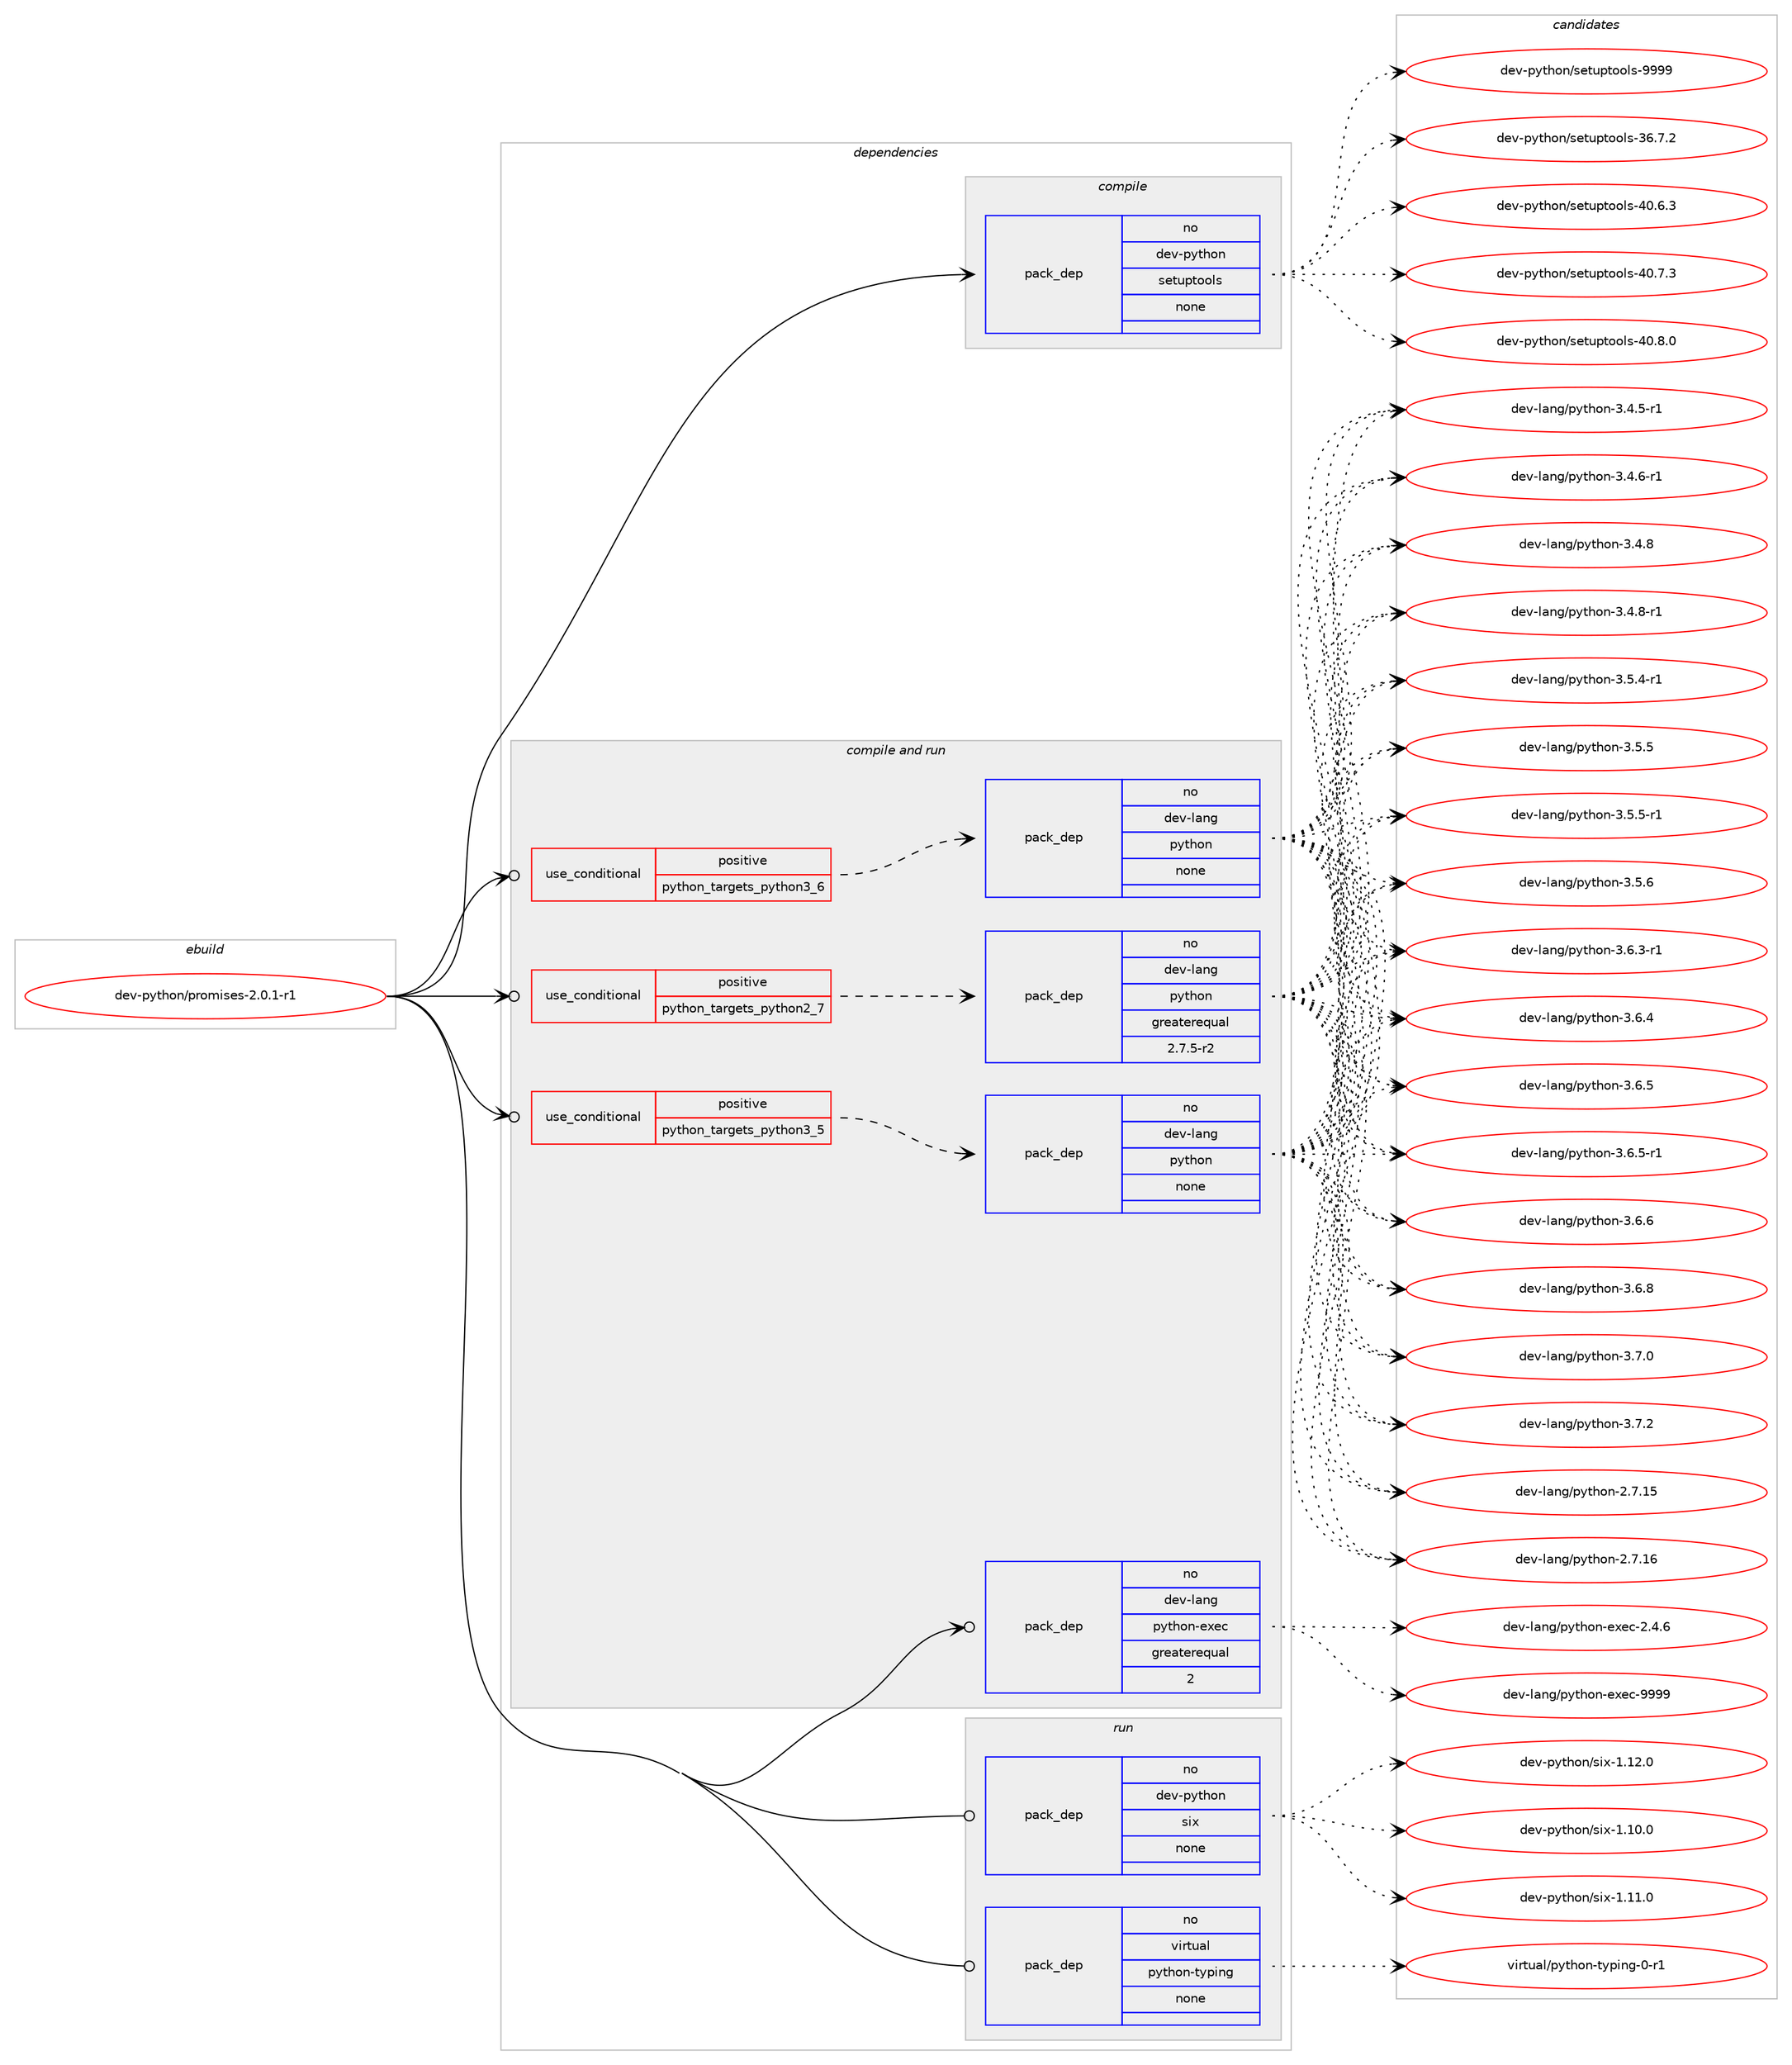digraph prolog {

# *************
# Graph options
# *************

newrank=true;
concentrate=true;
compound=true;
graph [rankdir=LR,fontname=Helvetica,fontsize=10,ranksep=1.5];#, ranksep=2.5, nodesep=0.2];
edge  [arrowhead=vee];
node  [fontname=Helvetica,fontsize=10];

# **********
# The ebuild
# **********

subgraph cluster_leftcol {
color=gray;
rank=same;
label=<<i>ebuild</i>>;
id [label="dev-python/promises-2.0.1-r1", color=red, width=4, href="../dev-python/promises-2.0.1-r1.svg"];
}

# ****************
# The dependencies
# ****************

subgraph cluster_midcol {
color=gray;
label=<<i>dependencies</i>>;
subgraph cluster_compile {
fillcolor="#eeeeee";
style=filled;
label=<<i>compile</i>>;
subgraph pack1023449 {
dependency1426626 [label=<<TABLE BORDER="0" CELLBORDER="1" CELLSPACING="0" CELLPADDING="4" WIDTH="220"><TR><TD ROWSPAN="6" CELLPADDING="30">pack_dep</TD></TR><TR><TD WIDTH="110">no</TD></TR><TR><TD>dev-python</TD></TR><TR><TD>setuptools</TD></TR><TR><TD>none</TD></TR><TR><TD></TD></TR></TABLE>>, shape=none, color=blue];
}
id:e -> dependency1426626:w [weight=20,style="solid",arrowhead="vee"];
}
subgraph cluster_compileandrun {
fillcolor="#eeeeee";
style=filled;
label=<<i>compile and run</i>>;
subgraph cond379863 {
dependency1426627 [label=<<TABLE BORDER="0" CELLBORDER="1" CELLSPACING="0" CELLPADDING="4"><TR><TD ROWSPAN="3" CELLPADDING="10">use_conditional</TD></TR><TR><TD>positive</TD></TR><TR><TD>python_targets_python2_7</TD></TR></TABLE>>, shape=none, color=red];
subgraph pack1023450 {
dependency1426628 [label=<<TABLE BORDER="0" CELLBORDER="1" CELLSPACING="0" CELLPADDING="4" WIDTH="220"><TR><TD ROWSPAN="6" CELLPADDING="30">pack_dep</TD></TR><TR><TD WIDTH="110">no</TD></TR><TR><TD>dev-lang</TD></TR><TR><TD>python</TD></TR><TR><TD>greaterequal</TD></TR><TR><TD>2.7.5-r2</TD></TR></TABLE>>, shape=none, color=blue];
}
dependency1426627:e -> dependency1426628:w [weight=20,style="dashed",arrowhead="vee"];
}
id:e -> dependency1426627:w [weight=20,style="solid",arrowhead="odotvee"];
subgraph cond379864 {
dependency1426629 [label=<<TABLE BORDER="0" CELLBORDER="1" CELLSPACING="0" CELLPADDING="4"><TR><TD ROWSPAN="3" CELLPADDING="10">use_conditional</TD></TR><TR><TD>positive</TD></TR><TR><TD>python_targets_python3_5</TD></TR></TABLE>>, shape=none, color=red];
subgraph pack1023451 {
dependency1426630 [label=<<TABLE BORDER="0" CELLBORDER="1" CELLSPACING="0" CELLPADDING="4" WIDTH="220"><TR><TD ROWSPAN="6" CELLPADDING="30">pack_dep</TD></TR><TR><TD WIDTH="110">no</TD></TR><TR><TD>dev-lang</TD></TR><TR><TD>python</TD></TR><TR><TD>none</TD></TR><TR><TD></TD></TR></TABLE>>, shape=none, color=blue];
}
dependency1426629:e -> dependency1426630:w [weight=20,style="dashed",arrowhead="vee"];
}
id:e -> dependency1426629:w [weight=20,style="solid",arrowhead="odotvee"];
subgraph cond379865 {
dependency1426631 [label=<<TABLE BORDER="0" CELLBORDER="1" CELLSPACING="0" CELLPADDING="4"><TR><TD ROWSPAN="3" CELLPADDING="10">use_conditional</TD></TR><TR><TD>positive</TD></TR><TR><TD>python_targets_python3_6</TD></TR></TABLE>>, shape=none, color=red];
subgraph pack1023452 {
dependency1426632 [label=<<TABLE BORDER="0" CELLBORDER="1" CELLSPACING="0" CELLPADDING="4" WIDTH="220"><TR><TD ROWSPAN="6" CELLPADDING="30">pack_dep</TD></TR><TR><TD WIDTH="110">no</TD></TR><TR><TD>dev-lang</TD></TR><TR><TD>python</TD></TR><TR><TD>none</TD></TR><TR><TD></TD></TR></TABLE>>, shape=none, color=blue];
}
dependency1426631:e -> dependency1426632:w [weight=20,style="dashed",arrowhead="vee"];
}
id:e -> dependency1426631:w [weight=20,style="solid",arrowhead="odotvee"];
subgraph pack1023453 {
dependency1426633 [label=<<TABLE BORDER="0" CELLBORDER="1" CELLSPACING="0" CELLPADDING="4" WIDTH="220"><TR><TD ROWSPAN="6" CELLPADDING="30">pack_dep</TD></TR><TR><TD WIDTH="110">no</TD></TR><TR><TD>dev-lang</TD></TR><TR><TD>python-exec</TD></TR><TR><TD>greaterequal</TD></TR><TR><TD>2</TD></TR></TABLE>>, shape=none, color=blue];
}
id:e -> dependency1426633:w [weight=20,style="solid",arrowhead="odotvee"];
}
subgraph cluster_run {
fillcolor="#eeeeee";
style=filled;
label=<<i>run</i>>;
subgraph pack1023454 {
dependency1426634 [label=<<TABLE BORDER="0" CELLBORDER="1" CELLSPACING="0" CELLPADDING="4" WIDTH="220"><TR><TD ROWSPAN="6" CELLPADDING="30">pack_dep</TD></TR><TR><TD WIDTH="110">no</TD></TR><TR><TD>dev-python</TD></TR><TR><TD>six</TD></TR><TR><TD>none</TD></TR><TR><TD></TD></TR></TABLE>>, shape=none, color=blue];
}
id:e -> dependency1426634:w [weight=20,style="solid",arrowhead="odot"];
subgraph pack1023455 {
dependency1426635 [label=<<TABLE BORDER="0" CELLBORDER="1" CELLSPACING="0" CELLPADDING="4" WIDTH="220"><TR><TD ROWSPAN="6" CELLPADDING="30">pack_dep</TD></TR><TR><TD WIDTH="110">no</TD></TR><TR><TD>virtual</TD></TR><TR><TD>python-typing</TD></TR><TR><TD>none</TD></TR><TR><TD></TD></TR></TABLE>>, shape=none, color=blue];
}
id:e -> dependency1426635:w [weight=20,style="solid",arrowhead="odot"];
}
}

# **************
# The candidates
# **************

subgraph cluster_choices {
rank=same;
color=gray;
label=<<i>candidates</i>>;

subgraph choice1023449 {
color=black;
nodesep=1;
choice100101118451121211161041111104711510111611711211611111110811545515446554650 [label="dev-python/setuptools-36.7.2", color=red, width=4,href="../dev-python/setuptools-36.7.2.svg"];
choice100101118451121211161041111104711510111611711211611111110811545524846544651 [label="dev-python/setuptools-40.6.3", color=red, width=4,href="../dev-python/setuptools-40.6.3.svg"];
choice100101118451121211161041111104711510111611711211611111110811545524846554651 [label="dev-python/setuptools-40.7.3", color=red, width=4,href="../dev-python/setuptools-40.7.3.svg"];
choice100101118451121211161041111104711510111611711211611111110811545524846564648 [label="dev-python/setuptools-40.8.0", color=red, width=4,href="../dev-python/setuptools-40.8.0.svg"];
choice10010111845112121116104111110471151011161171121161111111081154557575757 [label="dev-python/setuptools-9999", color=red, width=4,href="../dev-python/setuptools-9999.svg"];
dependency1426626:e -> choice100101118451121211161041111104711510111611711211611111110811545515446554650:w [style=dotted,weight="100"];
dependency1426626:e -> choice100101118451121211161041111104711510111611711211611111110811545524846544651:w [style=dotted,weight="100"];
dependency1426626:e -> choice100101118451121211161041111104711510111611711211611111110811545524846554651:w [style=dotted,weight="100"];
dependency1426626:e -> choice100101118451121211161041111104711510111611711211611111110811545524846564648:w [style=dotted,weight="100"];
dependency1426626:e -> choice10010111845112121116104111110471151011161171121161111111081154557575757:w [style=dotted,weight="100"];
}
subgraph choice1023450 {
color=black;
nodesep=1;
choice10010111845108971101034711212111610411111045504655464953 [label="dev-lang/python-2.7.15", color=red, width=4,href="../dev-lang/python-2.7.15.svg"];
choice10010111845108971101034711212111610411111045504655464954 [label="dev-lang/python-2.7.16", color=red, width=4,href="../dev-lang/python-2.7.16.svg"];
choice1001011184510897110103471121211161041111104551465246534511449 [label="dev-lang/python-3.4.5-r1", color=red, width=4,href="../dev-lang/python-3.4.5-r1.svg"];
choice1001011184510897110103471121211161041111104551465246544511449 [label="dev-lang/python-3.4.6-r1", color=red, width=4,href="../dev-lang/python-3.4.6-r1.svg"];
choice100101118451089711010347112121116104111110455146524656 [label="dev-lang/python-3.4.8", color=red, width=4,href="../dev-lang/python-3.4.8.svg"];
choice1001011184510897110103471121211161041111104551465246564511449 [label="dev-lang/python-3.4.8-r1", color=red, width=4,href="../dev-lang/python-3.4.8-r1.svg"];
choice1001011184510897110103471121211161041111104551465346524511449 [label="dev-lang/python-3.5.4-r1", color=red, width=4,href="../dev-lang/python-3.5.4-r1.svg"];
choice100101118451089711010347112121116104111110455146534653 [label="dev-lang/python-3.5.5", color=red, width=4,href="../dev-lang/python-3.5.5.svg"];
choice1001011184510897110103471121211161041111104551465346534511449 [label="dev-lang/python-3.5.5-r1", color=red, width=4,href="../dev-lang/python-3.5.5-r1.svg"];
choice100101118451089711010347112121116104111110455146534654 [label="dev-lang/python-3.5.6", color=red, width=4,href="../dev-lang/python-3.5.6.svg"];
choice1001011184510897110103471121211161041111104551465446514511449 [label="dev-lang/python-3.6.3-r1", color=red, width=4,href="../dev-lang/python-3.6.3-r1.svg"];
choice100101118451089711010347112121116104111110455146544652 [label="dev-lang/python-3.6.4", color=red, width=4,href="../dev-lang/python-3.6.4.svg"];
choice100101118451089711010347112121116104111110455146544653 [label="dev-lang/python-3.6.5", color=red, width=4,href="../dev-lang/python-3.6.5.svg"];
choice1001011184510897110103471121211161041111104551465446534511449 [label="dev-lang/python-3.6.5-r1", color=red, width=4,href="../dev-lang/python-3.6.5-r1.svg"];
choice100101118451089711010347112121116104111110455146544654 [label="dev-lang/python-3.6.6", color=red, width=4,href="../dev-lang/python-3.6.6.svg"];
choice100101118451089711010347112121116104111110455146544656 [label="dev-lang/python-3.6.8", color=red, width=4,href="../dev-lang/python-3.6.8.svg"];
choice100101118451089711010347112121116104111110455146554648 [label="dev-lang/python-3.7.0", color=red, width=4,href="../dev-lang/python-3.7.0.svg"];
choice100101118451089711010347112121116104111110455146554650 [label="dev-lang/python-3.7.2", color=red, width=4,href="../dev-lang/python-3.7.2.svg"];
dependency1426628:e -> choice10010111845108971101034711212111610411111045504655464953:w [style=dotted,weight="100"];
dependency1426628:e -> choice10010111845108971101034711212111610411111045504655464954:w [style=dotted,weight="100"];
dependency1426628:e -> choice1001011184510897110103471121211161041111104551465246534511449:w [style=dotted,weight="100"];
dependency1426628:e -> choice1001011184510897110103471121211161041111104551465246544511449:w [style=dotted,weight="100"];
dependency1426628:e -> choice100101118451089711010347112121116104111110455146524656:w [style=dotted,weight="100"];
dependency1426628:e -> choice1001011184510897110103471121211161041111104551465246564511449:w [style=dotted,weight="100"];
dependency1426628:e -> choice1001011184510897110103471121211161041111104551465346524511449:w [style=dotted,weight="100"];
dependency1426628:e -> choice100101118451089711010347112121116104111110455146534653:w [style=dotted,weight="100"];
dependency1426628:e -> choice1001011184510897110103471121211161041111104551465346534511449:w [style=dotted,weight="100"];
dependency1426628:e -> choice100101118451089711010347112121116104111110455146534654:w [style=dotted,weight="100"];
dependency1426628:e -> choice1001011184510897110103471121211161041111104551465446514511449:w [style=dotted,weight="100"];
dependency1426628:e -> choice100101118451089711010347112121116104111110455146544652:w [style=dotted,weight="100"];
dependency1426628:e -> choice100101118451089711010347112121116104111110455146544653:w [style=dotted,weight="100"];
dependency1426628:e -> choice1001011184510897110103471121211161041111104551465446534511449:w [style=dotted,weight="100"];
dependency1426628:e -> choice100101118451089711010347112121116104111110455146544654:w [style=dotted,weight="100"];
dependency1426628:e -> choice100101118451089711010347112121116104111110455146544656:w [style=dotted,weight="100"];
dependency1426628:e -> choice100101118451089711010347112121116104111110455146554648:w [style=dotted,weight="100"];
dependency1426628:e -> choice100101118451089711010347112121116104111110455146554650:w [style=dotted,weight="100"];
}
subgraph choice1023451 {
color=black;
nodesep=1;
choice10010111845108971101034711212111610411111045504655464953 [label="dev-lang/python-2.7.15", color=red, width=4,href="../dev-lang/python-2.7.15.svg"];
choice10010111845108971101034711212111610411111045504655464954 [label="dev-lang/python-2.7.16", color=red, width=4,href="../dev-lang/python-2.7.16.svg"];
choice1001011184510897110103471121211161041111104551465246534511449 [label="dev-lang/python-3.4.5-r1", color=red, width=4,href="../dev-lang/python-3.4.5-r1.svg"];
choice1001011184510897110103471121211161041111104551465246544511449 [label="dev-lang/python-3.4.6-r1", color=red, width=4,href="../dev-lang/python-3.4.6-r1.svg"];
choice100101118451089711010347112121116104111110455146524656 [label="dev-lang/python-3.4.8", color=red, width=4,href="../dev-lang/python-3.4.8.svg"];
choice1001011184510897110103471121211161041111104551465246564511449 [label="dev-lang/python-3.4.8-r1", color=red, width=4,href="../dev-lang/python-3.4.8-r1.svg"];
choice1001011184510897110103471121211161041111104551465346524511449 [label="dev-lang/python-3.5.4-r1", color=red, width=4,href="../dev-lang/python-3.5.4-r1.svg"];
choice100101118451089711010347112121116104111110455146534653 [label="dev-lang/python-3.5.5", color=red, width=4,href="../dev-lang/python-3.5.5.svg"];
choice1001011184510897110103471121211161041111104551465346534511449 [label="dev-lang/python-3.5.5-r1", color=red, width=4,href="../dev-lang/python-3.5.5-r1.svg"];
choice100101118451089711010347112121116104111110455146534654 [label="dev-lang/python-3.5.6", color=red, width=4,href="../dev-lang/python-3.5.6.svg"];
choice1001011184510897110103471121211161041111104551465446514511449 [label="dev-lang/python-3.6.3-r1", color=red, width=4,href="../dev-lang/python-3.6.3-r1.svg"];
choice100101118451089711010347112121116104111110455146544652 [label="dev-lang/python-3.6.4", color=red, width=4,href="../dev-lang/python-3.6.4.svg"];
choice100101118451089711010347112121116104111110455146544653 [label="dev-lang/python-3.6.5", color=red, width=4,href="../dev-lang/python-3.6.5.svg"];
choice1001011184510897110103471121211161041111104551465446534511449 [label="dev-lang/python-3.6.5-r1", color=red, width=4,href="../dev-lang/python-3.6.5-r1.svg"];
choice100101118451089711010347112121116104111110455146544654 [label="dev-lang/python-3.6.6", color=red, width=4,href="../dev-lang/python-3.6.6.svg"];
choice100101118451089711010347112121116104111110455146544656 [label="dev-lang/python-3.6.8", color=red, width=4,href="../dev-lang/python-3.6.8.svg"];
choice100101118451089711010347112121116104111110455146554648 [label="dev-lang/python-3.7.0", color=red, width=4,href="../dev-lang/python-3.7.0.svg"];
choice100101118451089711010347112121116104111110455146554650 [label="dev-lang/python-3.7.2", color=red, width=4,href="../dev-lang/python-3.7.2.svg"];
dependency1426630:e -> choice10010111845108971101034711212111610411111045504655464953:w [style=dotted,weight="100"];
dependency1426630:e -> choice10010111845108971101034711212111610411111045504655464954:w [style=dotted,weight="100"];
dependency1426630:e -> choice1001011184510897110103471121211161041111104551465246534511449:w [style=dotted,weight="100"];
dependency1426630:e -> choice1001011184510897110103471121211161041111104551465246544511449:w [style=dotted,weight="100"];
dependency1426630:e -> choice100101118451089711010347112121116104111110455146524656:w [style=dotted,weight="100"];
dependency1426630:e -> choice1001011184510897110103471121211161041111104551465246564511449:w [style=dotted,weight="100"];
dependency1426630:e -> choice1001011184510897110103471121211161041111104551465346524511449:w [style=dotted,weight="100"];
dependency1426630:e -> choice100101118451089711010347112121116104111110455146534653:w [style=dotted,weight="100"];
dependency1426630:e -> choice1001011184510897110103471121211161041111104551465346534511449:w [style=dotted,weight="100"];
dependency1426630:e -> choice100101118451089711010347112121116104111110455146534654:w [style=dotted,weight="100"];
dependency1426630:e -> choice1001011184510897110103471121211161041111104551465446514511449:w [style=dotted,weight="100"];
dependency1426630:e -> choice100101118451089711010347112121116104111110455146544652:w [style=dotted,weight="100"];
dependency1426630:e -> choice100101118451089711010347112121116104111110455146544653:w [style=dotted,weight="100"];
dependency1426630:e -> choice1001011184510897110103471121211161041111104551465446534511449:w [style=dotted,weight="100"];
dependency1426630:e -> choice100101118451089711010347112121116104111110455146544654:w [style=dotted,weight="100"];
dependency1426630:e -> choice100101118451089711010347112121116104111110455146544656:w [style=dotted,weight="100"];
dependency1426630:e -> choice100101118451089711010347112121116104111110455146554648:w [style=dotted,weight="100"];
dependency1426630:e -> choice100101118451089711010347112121116104111110455146554650:w [style=dotted,weight="100"];
}
subgraph choice1023452 {
color=black;
nodesep=1;
choice10010111845108971101034711212111610411111045504655464953 [label="dev-lang/python-2.7.15", color=red, width=4,href="../dev-lang/python-2.7.15.svg"];
choice10010111845108971101034711212111610411111045504655464954 [label="dev-lang/python-2.7.16", color=red, width=4,href="../dev-lang/python-2.7.16.svg"];
choice1001011184510897110103471121211161041111104551465246534511449 [label="dev-lang/python-3.4.5-r1", color=red, width=4,href="../dev-lang/python-3.4.5-r1.svg"];
choice1001011184510897110103471121211161041111104551465246544511449 [label="dev-lang/python-3.4.6-r1", color=red, width=4,href="../dev-lang/python-3.4.6-r1.svg"];
choice100101118451089711010347112121116104111110455146524656 [label="dev-lang/python-3.4.8", color=red, width=4,href="../dev-lang/python-3.4.8.svg"];
choice1001011184510897110103471121211161041111104551465246564511449 [label="dev-lang/python-3.4.8-r1", color=red, width=4,href="../dev-lang/python-3.4.8-r1.svg"];
choice1001011184510897110103471121211161041111104551465346524511449 [label="dev-lang/python-3.5.4-r1", color=red, width=4,href="../dev-lang/python-3.5.4-r1.svg"];
choice100101118451089711010347112121116104111110455146534653 [label="dev-lang/python-3.5.5", color=red, width=4,href="../dev-lang/python-3.5.5.svg"];
choice1001011184510897110103471121211161041111104551465346534511449 [label="dev-lang/python-3.5.5-r1", color=red, width=4,href="../dev-lang/python-3.5.5-r1.svg"];
choice100101118451089711010347112121116104111110455146534654 [label="dev-lang/python-3.5.6", color=red, width=4,href="../dev-lang/python-3.5.6.svg"];
choice1001011184510897110103471121211161041111104551465446514511449 [label="dev-lang/python-3.6.3-r1", color=red, width=4,href="../dev-lang/python-3.6.3-r1.svg"];
choice100101118451089711010347112121116104111110455146544652 [label="dev-lang/python-3.6.4", color=red, width=4,href="../dev-lang/python-3.6.4.svg"];
choice100101118451089711010347112121116104111110455146544653 [label="dev-lang/python-3.6.5", color=red, width=4,href="../dev-lang/python-3.6.5.svg"];
choice1001011184510897110103471121211161041111104551465446534511449 [label="dev-lang/python-3.6.5-r1", color=red, width=4,href="../dev-lang/python-3.6.5-r1.svg"];
choice100101118451089711010347112121116104111110455146544654 [label="dev-lang/python-3.6.6", color=red, width=4,href="../dev-lang/python-3.6.6.svg"];
choice100101118451089711010347112121116104111110455146544656 [label="dev-lang/python-3.6.8", color=red, width=4,href="../dev-lang/python-3.6.8.svg"];
choice100101118451089711010347112121116104111110455146554648 [label="dev-lang/python-3.7.0", color=red, width=4,href="../dev-lang/python-3.7.0.svg"];
choice100101118451089711010347112121116104111110455146554650 [label="dev-lang/python-3.7.2", color=red, width=4,href="../dev-lang/python-3.7.2.svg"];
dependency1426632:e -> choice10010111845108971101034711212111610411111045504655464953:w [style=dotted,weight="100"];
dependency1426632:e -> choice10010111845108971101034711212111610411111045504655464954:w [style=dotted,weight="100"];
dependency1426632:e -> choice1001011184510897110103471121211161041111104551465246534511449:w [style=dotted,weight="100"];
dependency1426632:e -> choice1001011184510897110103471121211161041111104551465246544511449:w [style=dotted,weight="100"];
dependency1426632:e -> choice100101118451089711010347112121116104111110455146524656:w [style=dotted,weight="100"];
dependency1426632:e -> choice1001011184510897110103471121211161041111104551465246564511449:w [style=dotted,weight="100"];
dependency1426632:e -> choice1001011184510897110103471121211161041111104551465346524511449:w [style=dotted,weight="100"];
dependency1426632:e -> choice100101118451089711010347112121116104111110455146534653:w [style=dotted,weight="100"];
dependency1426632:e -> choice1001011184510897110103471121211161041111104551465346534511449:w [style=dotted,weight="100"];
dependency1426632:e -> choice100101118451089711010347112121116104111110455146534654:w [style=dotted,weight="100"];
dependency1426632:e -> choice1001011184510897110103471121211161041111104551465446514511449:w [style=dotted,weight="100"];
dependency1426632:e -> choice100101118451089711010347112121116104111110455146544652:w [style=dotted,weight="100"];
dependency1426632:e -> choice100101118451089711010347112121116104111110455146544653:w [style=dotted,weight="100"];
dependency1426632:e -> choice1001011184510897110103471121211161041111104551465446534511449:w [style=dotted,weight="100"];
dependency1426632:e -> choice100101118451089711010347112121116104111110455146544654:w [style=dotted,weight="100"];
dependency1426632:e -> choice100101118451089711010347112121116104111110455146544656:w [style=dotted,weight="100"];
dependency1426632:e -> choice100101118451089711010347112121116104111110455146554648:w [style=dotted,weight="100"];
dependency1426632:e -> choice100101118451089711010347112121116104111110455146554650:w [style=dotted,weight="100"];
}
subgraph choice1023453 {
color=black;
nodesep=1;
choice1001011184510897110103471121211161041111104510112010199455046524654 [label="dev-lang/python-exec-2.4.6", color=red, width=4,href="../dev-lang/python-exec-2.4.6.svg"];
choice10010111845108971101034711212111610411111045101120101994557575757 [label="dev-lang/python-exec-9999", color=red, width=4,href="../dev-lang/python-exec-9999.svg"];
dependency1426633:e -> choice1001011184510897110103471121211161041111104510112010199455046524654:w [style=dotted,weight="100"];
dependency1426633:e -> choice10010111845108971101034711212111610411111045101120101994557575757:w [style=dotted,weight="100"];
}
subgraph choice1023454 {
color=black;
nodesep=1;
choice100101118451121211161041111104711510512045494649484648 [label="dev-python/six-1.10.0", color=red, width=4,href="../dev-python/six-1.10.0.svg"];
choice100101118451121211161041111104711510512045494649494648 [label="dev-python/six-1.11.0", color=red, width=4,href="../dev-python/six-1.11.0.svg"];
choice100101118451121211161041111104711510512045494649504648 [label="dev-python/six-1.12.0", color=red, width=4,href="../dev-python/six-1.12.0.svg"];
dependency1426634:e -> choice100101118451121211161041111104711510512045494649484648:w [style=dotted,weight="100"];
dependency1426634:e -> choice100101118451121211161041111104711510512045494649494648:w [style=dotted,weight="100"];
dependency1426634:e -> choice100101118451121211161041111104711510512045494649504648:w [style=dotted,weight="100"];
}
subgraph choice1023455 {
color=black;
nodesep=1;
choice11810511411611797108471121211161041111104511612111210511010345484511449 [label="virtual/python-typing-0-r1", color=red, width=4,href="../virtual/python-typing-0-r1.svg"];
dependency1426635:e -> choice11810511411611797108471121211161041111104511612111210511010345484511449:w [style=dotted,weight="100"];
}
}

}
